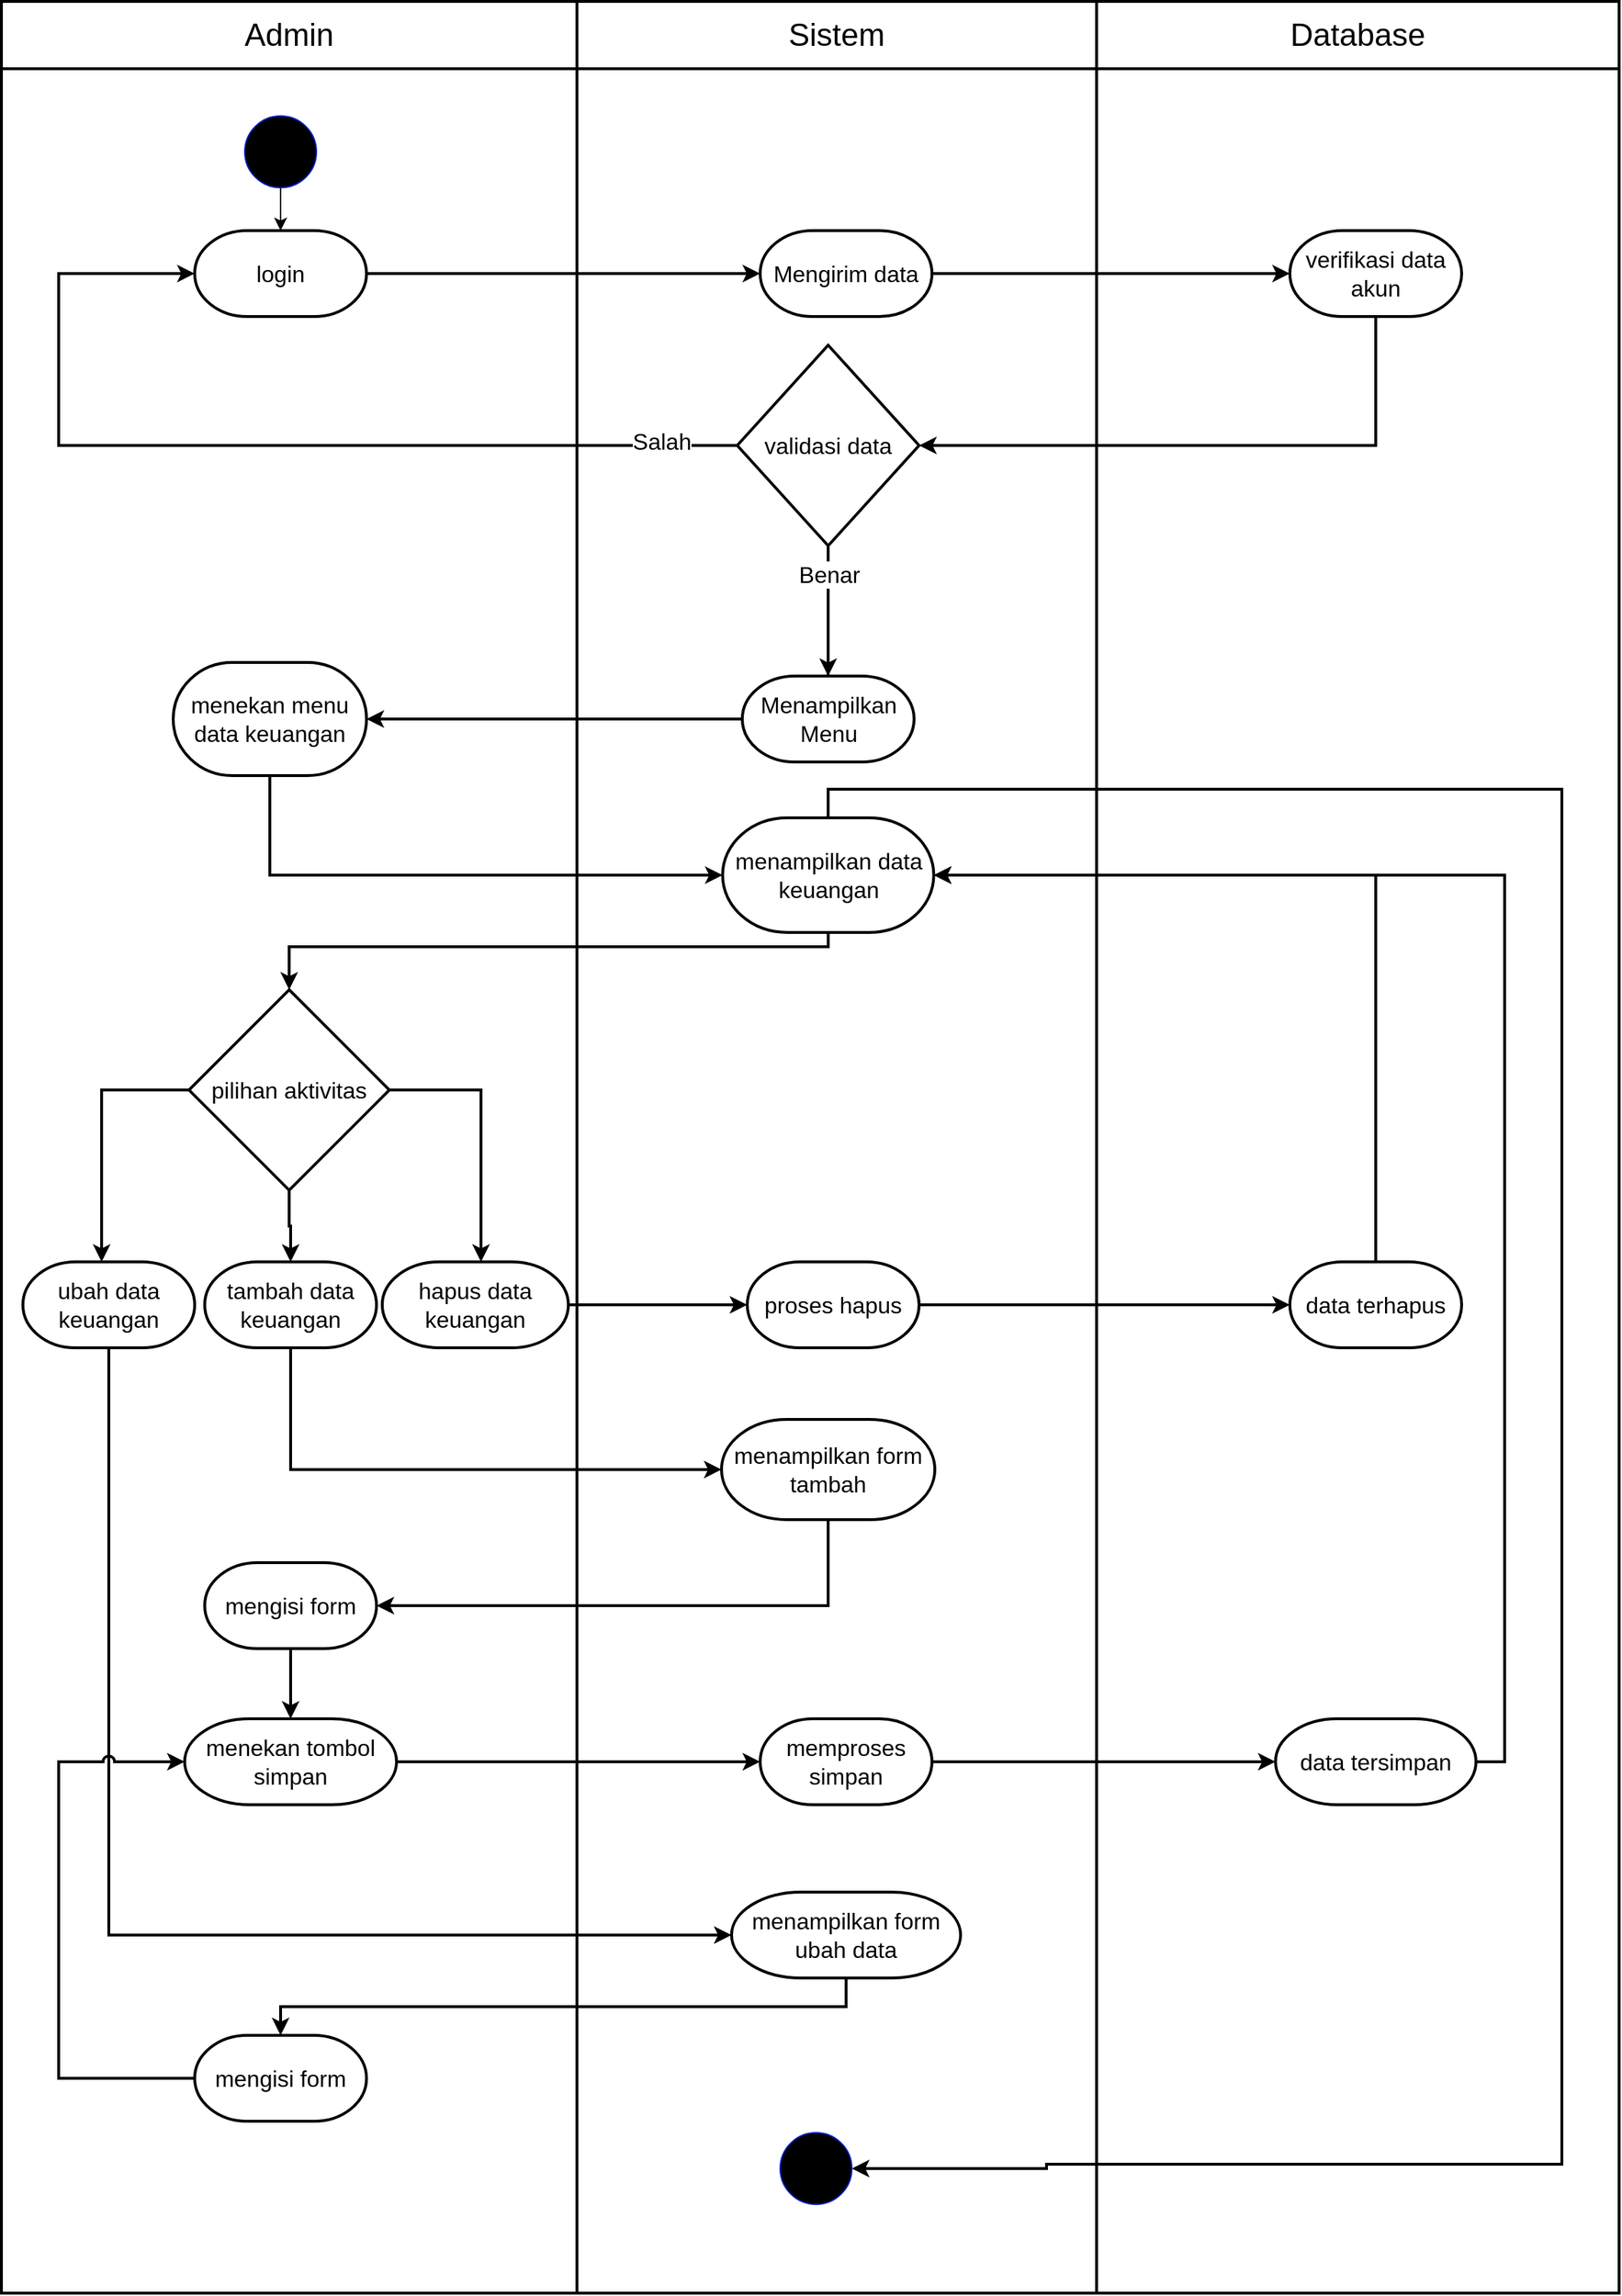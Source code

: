<mxfile version="20.6.0" type="github"><diagram id="wJy6cZaMYGYDjDs5JqBS" name="Page-1"><mxGraphModel dx="2593" dy="723" grid="1" gridSize="10" guides="1" tooltips="1" connect="1" arrows="1" fold="1" page="1" pageScale="1" pageWidth="1150" pageHeight="100" math="0" shadow="0"><root><mxCell id="0"/><mxCell id="1" parent="0"/><mxCell id="rd6UgmXOLci3P9RoIJpl-35" value="" style="shape=table;startSize=0;container=1;collapsible=0;childLayout=tableLayout;strokeWidth=2;fontSize=15;" parent="1" vertex="1"><mxGeometry y="10" width="1130" height="1600" as="geometry"/></mxCell><mxCell id="rd6UgmXOLci3P9RoIJpl-36" value="" style="shape=partialRectangle;collapsible=0;dropTarget=0;fillColor=none;top=0;left=0;bottom=0;right=0;points=[[0,0.5],[1,0.5]];portConstraint=eastwest;" parent="rd6UgmXOLci3P9RoIJpl-35" vertex="1"><mxGeometry width="1130" height="47" as="geometry"/></mxCell><mxCell id="rd6UgmXOLci3P9RoIJpl-37" value="&lt;font style=&quot;font-size: 22px&quot;&gt;Admin&lt;/font&gt;" style="shape=partialRectangle;html=1;whiteSpace=wrap;connectable=0;overflow=hidden;fillColor=none;top=0;left=0;bottom=0;right=0;pointerEvents=1;fontSize=18;" parent="rd6UgmXOLci3P9RoIJpl-36" vertex="1"><mxGeometry width="402" height="47" as="geometry"><mxRectangle width="402" height="47" as="alternateBounds"/></mxGeometry></mxCell><mxCell id="rd6UgmXOLci3P9RoIJpl-38" value="&lt;font style=&quot;font-size: 22px&quot;&gt;Sistem&lt;/font&gt;" style="shape=partialRectangle;html=1;whiteSpace=wrap;connectable=0;overflow=hidden;fillColor=none;top=0;left=0;bottom=0;right=0;pointerEvents=1;fontSize=18;" parent="rd6UgmXOLci3P9RoIJpl-36" vertex="1"><mxGeometry x="402" width="363" height="47" as="geometry"><mxRectangle width="363" height="47" as="alternateBounds"/></mxGeometry></mxCell><mxCell id="rd6UgmXOLci3P9RoIJpl-42" value="&lt;font style=&quot;font-size: 22px&quot;&gt;Database&lt;/font&gt;" style="shape=partialRectangle;html=1;whiteSpace=wrap;connectable=0;overflow=hidden;fillColor=none;top=0;left=0;bottom=0;right=0;pointerEvents=1;fontSize=18;" parent="rd6UgmXOLci3P9RoIJpl-36" vertex="1"><mxGeometry x="765" width="365" height="47" as="geometry"><mxRectangle width="365" height="47" as="alternateBounds"/></mxGeometry></mxCell><mxCell id="rd6UgmXOLci3P9RoIJpl-39" value="" style="shape=partialRectangle;collapsible=0;dropTarget=0;fillColor=none;top=0;left=0;bottom=0;right=0;points=[[0,0.5],[1,0.5]];portConstraint=eastwest;" parent="rd6UgmXOLci3P9RoIJpl-35" vertex="1"><mxGeometry y="47" width="1130" height="1553" as="geometry"/></mxCell><mxCell id="rd6UgmXOLci3P9RoIJpl-40" value="" style="shape=partialRectangle;html=1;whiteSpace=wrap;connectable=0;overflow=hidden;fillColor=none;top=0;left=0;bottom=0;right=0;pointerEvents=1;" parent="rd6UgmXOLci3P9RoIJpl-39" vertex="1"><mxGeometry width="402" height="1553" as="geometry"><mxRectangle width="402" height="1553" as="alternateBounds"/></mxGeometry></mxCell><mxCell id="rd6UgmXOLci3P9RoIJpl-41" value="" style="shape=partialRectangle;html=1;whiteSpace=wrap;connectable=0;overflow=hidden;fillColor=none;top=0;left=0;bottom=0;right=0;pointerEvents=1;" parent="rd6UgmXOLci3P9RoIJpl-39" vertex="1"><mxGeometry x="402" width="363" height="1553" as="geometry"><mxRectangle width="363" height="1553" as="alternateBounds"/></mxGeometry></mxCell><mxCell id="rd6UgmXOLci3P9RoIJpl-43" style="shape=partialRectangle;html=1;whiteSpace=wrap;connectable=0;overflow=hidden;fillColor=none;top=0;left=0;bottom=0;right=0;pointerEvents=1;" parent="rd6UgmXOLci3P9RoIJpl-39" vertex="1"><mxGeometry x="765" width="365" height="1553" as="geometry"><mxRectangle width="365" height="1553" as="alternateBounds"/></mxGeometry></mxCell><mxCell id="rd6UgmXOLci3P9RoIJpl-46" style="edgeStyle=orthogonalEdgeStyle;rounded=0;orthogonalLoop=1;jettySize=auto;html=1;exitX=0.5;exitY=1;exitDx=0;exitDy=0;entryX=0.5;entryY=0;entryDx=0;entryDy=0;entryPerimeter=0;" parent="1" source="rd6UgmXOLci3P9RoIJpl-44" target="rd6UgmXOLci3P9RoIJpl-45" edge="1"><mxGeometry relative="1" as="geometry"/></mxCell><mxCell id="rd6UgmXOLci3P9RoIJpl-44" value="" style="ellipse;whiteSpace=wrap;html=1;aspect=fixed;fillColor=#000000;fontColor=#ffffff;strokeColor=#001DBC;" parent="1" vertex="1"><mxGeometry x="170" y="90" width="50" height="50" as="geometry"/></mxCell><mxCell id="rd6UgmXOLci3P9RoIJpl-52" style="edgeStyle=orthogonalEdgeStyle;rounded=0;orthogonalLoop=1;jettySize=auto;html=1;entryX=0;entryY=0.5;entryDx=0;entryDy=0;entryPerimeter=0;fontSize=16;startArrow=none;startFill=0;endArrow=classic;endFill=1;endSize=6;strokeColor=default;strokeWidth=2;" parent="1" source="rd6UgmXOLci3P9RoIJpl-45" target="rd6UgmXOLci3P9RoIJpl-51" edge="1"><mxGeometry relative="1" as="geometry"/></mxCell><mxCell id="rd6UgmXOLci3P9RoIJpl-45" value="&lt;font style=&quot;font-size: 16px&quot;&gt;login&lt;/font&gt;" style="strokeWidth=2;html=1;shape=mxgraph.flowchart.terminator;whiteSpace=wrap;fillColor=#FFFFFF;" parent="1" vertex="1"><mxGeometry x="135" y="170" width="120" height="60" as="geometry"/></mxCell><mxCell id="rd6UgmXOLci3P9RoIJpl-54" style="edgeStyle=orthogonalEdgeStyle;rounded=0;orthogonalLoop=1;jettySize=auto;html=1;entryX=1;entryY=0.5;entryDx=0;entryDy=0;fontSize=16;startArrow=none;startFill=0;endArrow=classic;endFill=1;endSize=6;strokeColor=default;strokeWidth=2;" parent="1" source="rd6UgmXOLci3P9RoIJpl-48" target="rd6UgmXOLci3P9RoIJpl-50" edge="1"><mxGeometry relative="1" as="geometry"><Array as="points"><mxPoint x="960" y="320"/></Array></mxGeometry></mxCell><mxCell id="rd6UgmXOLci3P9RoIJpl-48" value="&lt;span style=&quot;font-size: 16px&quot;&gt;verifikasi data akun&lt;/span&gt;" style="strokeWidth=2;html=1;shape=mxgraph.flowchart.terminator;whiteSpace=wrap;fillColor=#FFFFFF;" parent="1" vertex="1"><mxGeometry x="900" y="170" width="120" height="60" as="geometry"/></mxCell><mxCell id="rd6UgmXOLci3P9RoIJpl-55" style="edgeStyle=orthogonalEdgeStyle;rounded=0;orthogonalLoop=1;jettySize=auto;html=1;exitX=0;exitY=0.5;exitDx=0;exitDy=0;entryX=0;entryY=0.5;entryDx=0;entryDy=0;entryPerimeter=0;fontSize=16;startArrow=none;startFill=0;endArrow=classic;endFill=1;endSize=6;strokeColor=default;strokeWidth=2;" parent="1" source="rd6UgmXOLci3P9RoIJpl-50" target="rd6UgmXOLci3P9RoIJpl-45" edge="1"><mxGeometry relative="1" as="geometry"><Array as="points"><mxPoint x="40" y="320"/><mxPoint x="40" y="200"/></Array></mxGeometry></mxCell><mxCell id="rd6UgmXOLci3P9RoIJpl-56" value="Salah" style="edgeLabel;html=1;align=center;verticalAlign=middle;resizable=0;points=[];fontSize=16;" parent="rd6UgmXOLci3P9RoIJpl-55" vertex="1" connectable="0"><mxGeometry x="-0.622" y="-3" relative="1" as="geometry"><mxPoint x="77" as="offset"/></mxGeometry></mxCell><mxCell id="rd6UgmXOLci3P9RoIJpl-58" value="Benar" style="edgeStyle=orthogonalEdgeStyle;rounded=0;orthogonalLoop=1;jettySize=auto;html=1;entryX=0.5;entryY=0;entryDx=0;entryDy=0;entryPerimeter=0;fontSize=16;startArrow=none;startFill=0;endArrow=classic;endFill=1;endSize=6;strokeColor=default;strokeWidth=2;" parent="1" source="rd6UgmXOLci3P9RoIJpl-50" target="rd6UgmXOLci3P9RoIJpl-57" edge="1"><mxGeometry x="-0.555" relative="1" as="geometry"><Array as="points"><mxPoint x="578" y="480"/><mxPoint x="578" y="480"/></Array><mxPoint as="offset"/></mxGeometry></mxCell><mxCell id="rd6UgmXOLci3P9RoIJpl-50" value="&lt;font style=&quot;font-size: 16px&quot;&gt;validasi data&lt;/font&gt;" style="rhombus;whiteSpace=wrap;html=1;rounded=0;shadow=0;glass=0;sketch=0;fillColor=default;strokeWidth=2;" parent="1" vertex="1"><mxGeometry x="514" y="250" width="127" height="140" as="geometry"/></mxCell><mxCell id="rd6UgmXOLci3P9RoIJpl-53" style="edgeStyle=orthogonalEdgeStyle;rounded=0;orthogonalLoop=1;jettySize=auto;html=1;entryX=0;entryY=0.5;entryDx=0;entryDy=0;entryPerimeter=0;fontSize=16;startArrow=none;startFill=0;endArrow=classic;endFill=1;endSize=6;strokeColor=default;strokeWidth=2;" parent="1" source="rd6UgmXOLci3P9RoIJpl-51" target="rd6UgmXOLci3P9RoIJpl-48" edge="1"><mxGeometry relative="1" as="geometry"/></mxCell><mxCell id="rd6UgmXOLci3P9RoIJpl-51" value="&lt;font style=&quot;font-size: 16px&quot;&gt;Mengirim data&lt;/font&gt;" style="strokeWidth=2;html=1;shape=mxgraph.flowchart.terminator;whiteSpace=wrap;fillColor=#FFFFFF;" parent="1" vertex="1"><mxGeometry x="530" y="170" width="120" height="60" as="geometry"/></mxCell><mxCell id="rd6UgmXOLci3P9RoIJpl-60" style="edgeStyle=orthogonalEdgeStyle;rounded=0;orthogonalLoop=1;jettySize=auto;html=1;fontSize=16;startArrow=none;startFill=0;endArrow=classic;endFill=1;endSize=6;strokeColor=default;strokeWidth=2;" parent="1" source="rd6UgmXOLci3P9RoIJpl-57" target="rd6UgmXOLci3P9RoIJpl-59" edge="1"><mxGeometry relative="1" as="geometry"/></mxCell><mxCell id="rd6UgmXOLci3P9RoIJpl-57" value="&lt;font style=&quot;font-size: 16px&quot;&gt;Menampilkan Menu&lt;/font&gt;" style="strokeWidth=2;html=1;shape=mxgraph.flowchart.terminator;whiteSpace=wrap;fillColor=#FFFFFF;" parent="1" vertex="1"><mxGeometry x="517.5" y="481" width="120" height="60" as="geometry"/></mxCell><mxCell id="rd6UgmXOLci3P9RoIJpl-62" style="edgeStyle=orthogonalEdgeStyle;rounded=0;orthogonalLoop=1;jettySize=auto;html=1;entryX=0;entryY=0.5;entryDx=0;entryDy=0;entryPerimeter=0;fontSize=16;startArrow=none;startFill=0;endArrow=classic;endFill=1;endSize=6;strokeColor=default;strokeWidth=2;" parent="1" source="rd6UgmXOLci3P9RoIJpl-59" target="rd6UgmXOLci3P9RoIJpl-61" edge="1"><mxGeometry relative="1" as="geometry"><Array as="points"><mxPoint x="188" y="620"/></Array></mxGeometry></mxCell><mxCell id="rd6UgmXOLci3P9RoIJpl-59" value="&lt;font style=&quot;font-size: 16px&quot;&gt;menekan menu data keuangan&lt;/font&gt;" style="strokeWidth=2;html=1;shape=mxgraph.flowchart.terminator;whiteSpace=wrap;fillColor=#FFFFFF;" parent="1" vertex="1"><mxGeometry x="120" y="471.5" width="135" height="79" as="geometry"/></mxCell><mxCell id="rd6UgmXOLci3P9RoIJpl-73" style="edgeStyle=orthogonalEdgeStyle;rounded=0;orthogonalLoop=1;jettySize=auto;html=1;entryX=0.5;entryY=0;entryDx=0;entryDy=0;entryPerimeter=0;fontSize=16;startArrow=none;startFill=0;endArrow=classic;endFill=1;endSize=6;strokeColor=default;strokeWidth=2;" parent="1" source="rd6UgmXOLci3P9RoIJpl-61" target="rd6UgmXOLci3P9RoIJpl-63" edge="1"><mxGeometry relative="1" as="geometry"><Array as="points"><mxPoint x="578" y="670"/><mxPoint x="201" y="670"/></Array></mxGeometry></mxCell><mxCell id="rd6UgmXOLci3P9RoIJpl-101" style="edgeStyle=orthogonalEdgeStyle;rounded=0;jumpStyle=arc;orthogonalLoop=1;jettySize=auto;html=1;exitX=0.5;exitY=0;exitDx=0;exitDy=0;exitPerimeter=0;entryX=1;entryY=0.5;entryDx=0;entryDy=0;fontSize=16;startArrow=none;startFill=0;endArrow=classic;endFill=1;endSize=6;strokeColor=default;strokeWidth=2;" parent="1" source="rd6UgmXOLci3P9RoIJpl-61" target="rd6UgmXOLci3P9RoIJpl-100" edge="1"><mxGeometry relative="1" as="geometry"><Array as="points"><mxPoint x="578" y="560"/><mxPoint x="1090" y="560"/><mxPoint x="1090" y="1520"/><mxPoint x="730" y="1520"/><mxPoint x="730" y="1523"/></Array></mxGeometry></mxCell><mxCell id="rd6UgmXOLci3P9RoIJpl-61" value="&lt;font style=&quot;font-size: 16px&quot;&gt;menampilkan data keuangan&lt;/font&gt;" style="strokeWidth=2;html=1;shape=mxgraph.flowchart.terminator;whiteSpace=wrap;fillColor=#FFFFFF;" parent="1" vertex="1"><mxGeometry x="503.75" y="580" width="147.5" height="80" as="geometry"/></mxCell><mxCell id="rd6UgmXOLci3P9RoIJpl-69" style="edgeStyle=orthogonalEdgeStyle;rounded=0;orthogonalLoop=1;jettySize=auto;html=1;fontSize=16;startArrow=none;startFill=0;endArrow=classic;endFill=1;endSize=6;strokeColor=default;strokeWidth=2;" parent="1" source="rd6UgmXOLci3P9RoIJpl-63" target="rd6UgmXOLci3P9RoIJpl-68" edge="1"><mxGeometry relative="1" as="geometry"><Array as="points"><mxPoint x="70" y="770"/></Array></mxGeometry></mxCell><mxCell id="rd6UgmXOLci3P9RoIJpl-71" style="edgeStyle=orthogonalEdgeStyle;rounded=0;orthogonalLoop=1;jettySize=auto;html=1;fontSize=16;startArrow=none;startFill=0;endArrow=classic;endFill=1;endSize=6;strokeColor=default;strokeWidth=2;" parent="1" source="rd6UgmXOLci3P9RoIJpl-63" target="rd6UgmXOLci3P9RoIJpl-70" edge="1"><mxGeometry relative="1" as="geometry"/></mxCell><mxCell id="rd6UgmXOLci3P9RoIJpl-74" style="edgeStyle=orthogonalEdgeStyle;rounded=0;orthogonalLoop=1;jettySize=auto;html=1;fontSize=16;startArrow=none;startFill=0;endArrow=classic;endFill=1;endSize=6;strokeColor=default;strokeWidth=2;" parent="1" source="rd6UgmXOLci3P9RoIJpl-63" target="rd6UgmXOLci3P9RoIJpl-72" edge="1"><mxGeometry relative="1" as="geometry"><Array as="points"><mxPoint x="335" y="770"/></Array></mxGeometry></mxCell><mxCell id="rd6UgmXOLci3P9RoIJpl-63" value="pilihan aktivitas" style="strokeWidth=2;html=1;shape=mxgraph.flowchart.decision;whiteSpace=wrap;fontSize=16;fillColor=#FFFFFF;" parent="1" vertex="1"><mxGeometry x="131" y="700" width="140" height="140" as="geometry"/></mxCell><mxCell id="rd6UgmXOLci3P9RoIJpl-92" style="edgeStyle=orthogonalEdgeStyle;rounded=0;orthogonalLoop=1;jettySize=auto;html=1;entryX=0;entryY=0.5;entryDx=0;entryDy=0;entryPerimeter=0;fontSize=16;startArrow=none;startFill=0;endArrow=classic;endFill=1;endSize=6;strokeColor=default;strokeWidth=2;" parent="1" source="rd6UgmXOLci3P9RoIJpl-68" target="rd6UgmXOLci3P9RoIJpl-91" edge="1"><mxGeometry relative="1" as="geometry"><Array as="points"><mxPoint x="75" y="1360"/></Array></mxGeometry></mxCell><mxCell id="rd6UgmXOLci3P9RoIJpl-68" value="&lt;font style=&quot;font-size: 16px&quot;&gt;ubah data keuangan&lt;/font&gt;" style="strokeWidth=2;html=1;shape=mxgraph.flowchart.terminator;whiteSpace=wrap;fillColor=#FFFFFF;" parent="1" vertex="1"><mxGeometry x="15" y="890" width="120" height="60" as="geometry"/></mxCell><mxCell id="rd6UgmXOLci3P9RoIJpl-81" style="edgeStyle=orthogonalEdgeStyle;rounded=0;orthogonalLoop=1;jettySize=auto;html=1;entryX=0;entryY=0.5;entryDx=0;entryDy=0;entryPerimeter=0;fontSize=16;startArrow=none;startFill=0;endArrow=classic;endFill=1;endSize=6;strokeColor=default;strokeWidth=2;" parent="1" source="rd6UgmXOLci3P9RoIJpl-70" target="rd6UgmXOLci3P9RoIJpl-80" edge="1"><mxGeometry relative="1" as="geometry"><Array as="points"><mxPoint x="202" y="1035"/></Array></mxGeometry></mxCell><mxCell id="rd6UgmXOLci3P9RoIJpl-70" value="&lt;span style=&quot;font-size: 16px&quot;&gt;tambah data keuangan&lt;/span&gt;" style="strokeWidth=2;html=1;shape=mxgraph.flowchart.terminator;whiteSpace=wrap;fillColor=#FFFFFF;" parent="1" vertex="1"><mxGeometry x="142" y="890" width="120" height="60" as="geometry"/></mxCell><mxCell id="rd6UgmXOLci3P9RoIJpl-76" style="edgeStyle=orthogonalEdgeStyle;rounded=0;orthogonalLoop=1;jettySize=auto;html=1;entryX=0;entryY=0.5;entryDx=0;entryDy=0;entryPerimeter=0;fontSize=16;startArrow=none;startFill=0;endArrow=classic;endFill=1;endSize=6;strokeColor=default;strokeWidth=2;" parent="1" source="rd6UgmXOLci3P9RoIJpl-72" target="rd6UgmXOLci3P9RoIJpl-75" edge="1"><mxGeometry relative="1" as="geometry"/></mxCell><mxCell id="rd6UgmXOLci3P9RoIJpl-72" value="&lt;font style=&quot;font-size: 16px&quot;&gt;hapus data keuangan&lt;/font&gt;" style="strokeWidth=2;html=1;shape=mxgraph.flowchart.terminator;whiteSpace=wrap;fillColor=#FFFFFF;" parent="1" vertex="1"><mxGeometry x="266" y="890" width="130" height="60" as="geometry"/></mxCell><mxCell id="rd6UgmXOLci3P9RoIJpl-78" style="edgeStyle=orthogonalEdgeStyle;rounded=0;orthogonalLoop=1;jettySize=auto;html=1;entryX=0;entryY=0.5;entryDx=0;entryDy=0;entryPerimeter=0;fontSize=16;startArrow=none;startFill=0;endArrow=classic;endFill=1;endSize=6;strokeColor=default;strokeWidth=2;" parent="1" source="rd6UgmXOLci3P9RoIJpl-75" target="rd6UgmXOLci3P9RoIJpl-77" edge="1"><mxGeometry relative="1" as="geometry"/></mxCell><mxCell id="rd6UgmXOLci3P9RoIJpl-75" value="&lt;font style=&quot;font-size: 16px&quot;&gt;proses hapus&lt;/font&gt;" style="strokeWidth=2;html=1;shape=mxgraph.flowchart.terminator;whiteSpace=wrap;fillColor=#FFFFFF;" parent="1" vertex="1"><mxGeometry x="521" y="890" width="120" height="60" as="geometry"/></mxCell><mxCell id="rd6UgmXOLci3P9RoIJpl-79" style="edgeStyle=orthogonalEdgeStyle;rounded=0;orthogonalLoop=1;jettySize=auto;html=1;entryX=1;entryY=0.5;entryDx=0;entryDy=0;entryPerimeter=0;fontSize=16;startArrow=none;startFill=0;endArrow=classic;endFill=1;endSize=6;strokeColor=default;strokeWidth=2;" parent="1" source="rd6UgmXOLci3P9RoIJpl-77" target="rd6UgmXOLci3P9RoIJpl-61" edge="1"><mxGeometry relative="1" as="geometry"><Array as="points"><mxPoint x="960" y="620"/></Array></mxGeometry></mxCell><mxCell id="rd6UgmXOLci3P9RoIJpl-77" value="&lt;span style=&quot;font-size: 16px&quot;&gt;data terhapus&lt;/span&gt;" style="strokeWidth=2;html=1;shape=mxgraph.flowchart.terminator;whiteSpace=wrap;fillColor=#FFFFFF;" parent="1" vertex="1"><mxGeometry x="900" y="890" width="120" height="60" as="geometry"/></mxCell><mxCell id="rd6UgmXOLci3P9RoIJpl-83" style="edgeStyle=orthogonalEdgeStyle;rounded=0;orthogonalLoop=1;jettySize=auto;html=1;entryX=1;entryY=0.5;entryDx=0;entryDy=0;entryPerimeter=0;fontSize=16;startArrow=none;startFill=0;endArrow=classic;endFill=1;endSize=6;strokeColor=default;strokeWidth=2;" parent="1" source="rd6UgmXOLci3P9RoIJpl-80" target="rd6UgmXOLci3P9RoIJpl-82" edge="1"><mxGeometry relative="1" as="geometry"><Array as="points"><mxPoint x="578" y="1130"/></Array></mxGeometry></mxCell><mxCell id="rd6UgmXOLci3P9RoIJpl-80" value="&lt;font style=&quot;font-size: 16px&quot;&gt;menampilkan form tambah&lt;/font&gt;" style="strokeWidth=2;html=1;shape=mxgraph.flowchart.terminator;whiteSpace=wrap;fillColor=#FFFFFF;" parent="1" vertex="1"><mxGeometry x="503" y="1000" width="149" height="70" as="geometry"/></mxCell><mxCell id="rd6UgmXOLci3P9RoIJpl-85" style="edgeStyle=orthogonalEdgeStyle;rounded=0;orthogonalLoop=1;jettySize=auto;html=1;exitX=0.5;exitY=1;exitDx=0;exitDy=0;exitPerimeter=0;entryX=0.5;entryY=0;entryDx=0;entryDy=0;entryPerimeter=0;fontSize=16;startArrow=none;startFill=0;endArrow=classic;endFill=1;endSize=6;strokeColor=default;strokeWidth=2;" parent="1" source="rd6UgmXOLci3P9RoIJpl-82" target="rd6UgmXOLci3P9RoIJpl-84" edge="1"><mxGeometry relative="1" as="geometry"/></mxCell><mxCell id="rd6UgmXOLci3P9RoIJpl-82" value="&lt;font style=&quot;font-size: 16px&quot;&gt;mengisi form&lt;/font&gt;" style="strokeWidth=2;html=1;shape=mxgraph.flowchart.terminator;whiteSpace=wrap;fillColor=#FFFFFF;" parent="1" vertex="1"><mxGeometry x="142" y="1100" width="120" height="60" as="geometry"/></mxCell><mxCell id="rd6UgmXOLci3P9RoIJpl-87" style="edgeStyle=orthogonalEdgeStyle;rounded=0;orthogonalLoop=1;jettySize=auto;html=1;entryX=0;entryY=0.5;entryDx=0;entryDy=0;entryPerimeter=0;fontSize=16;startArrow=none;startFill=0;endArrow=classic;endFill=1;endSize=6;strokeColor=default;strokeWidth=2;" parent="1" source="rd6UgmXOLci3P9RoIJpl-84" target="rd6UgmXOLci3P9RoIJpl-86" edge="1"><mxGeometry relative="1" as="geometry"/></mxCell><mxCell id="rd6UgmXOLci3P9RoIJpl-84" value="&lt;font style=&quot;font-size: 16px&quot;&gt;menekan tombol simpan&lt;/font&gt;" style="strokeWidth=2;html=1;shape=mxgraph.flowchart.terminator;whiteSpace=wrap;fillColor=#FFFFFF;" parent="1" vertex="1"><mxGeometry x="128" y="1209" width="148" height="60" as="geometry"/></mxCell><mxCell id="rd6UgmXOLci3P9RoIJpl-89" style="edgeStyle=orthogonalEdgeStyle;rounded=0;orthogonalLoop=1;jettySize=auto;html=1;entryX=0;entryY=0.5;entryDx=0;entryDy=0;entryPerimeter=0;fontSize=16;startArrow=none;startFill=0;endArrow=classic;endFill=1;endSize=6;strokeColor=default;strokeWidth=2;" parent="1" source="rd6UgmXOLci3P9RoIJpl-86" target="rd6UgmXOLci3P9RoIJpl-88" edge="1"><mxGeometry relative="1" as="geometry"/></mxCell><mxCell id="rd6UgmXOLci3P9RoIJpl-86" value="&lt;font style=&quot;font-size: 16px&quot;&gt;memproses simpan&lt;/font&gt;" style="strokeWidth=2;html=1;shape=mxgraph.flowchart.terminator;whiteSpace=wrap;fillColor=#FFFFFF;" parent="1" vertex="1"><mxGeometry x="530" y="1209" width="120" height="60" as="geometry"/></mxCell><mxCell id="rd6UgmXOLci3P9RoIJpl-90" style="edgeStyle=orthogonalEdgeStyle;rounded=0;orthogonalLoop=1;jettySize=auto;html=1;exitX=1;exitY=0.5;exitDx=0;exitDy=0;exitPerimeter=0;entryX=1;entryY=0.5;entryDx=0;entryDy=0;entryPerimeter=0;fontSize=16;startArrow=none;startFill=0;endArrow=classic;endFill=1;endSize=6;strokeColor=default;strokeWidth=2;" parent="1" source="rd6UgmXOLci3P9RoIJpl-88" target="rd6UgmXOLci3P9RoIJpl-61" edge="1"><mxGeometry relative="1" as="geometry"/></mxCell><mxCell id="rd6UgmXOLci3P9RoIJpl-88" value="&lt;font style=&quot;font-size: 16px&quot;&gt;data tersimpan&lt;/font&gt;" style="strokeWidth=2;html=1;shape=mxgraph.flowchart.terminator;whiteSpace=wrap;fillColor=#FFFFFF;" parent="1" vertex="1"><mxGeometry x="890" y="1209" width="140" height="60" as="geometry"/></mxCell><mxCell id="rd6UgmXOLci3P9RoIJpl-94" style="edgeStyle=orthogonalEdgeStyle;rounded=0;orthogonalLoop=1;jettySize=auto;html=1;exitX=0.5;exitY=1;exitDx=0;exitDy=0;exitPerimeter=0;fontSize=16;startArrow=none;startFill=0;endArrow=classic;endFill=1;endSize=6;strokeColor=default;strokeWidth=2;" parent="1" source="rd6UgmXOLci3P9RoIJpl-91" target="rd6UgmXOLci3P9RoIJpl-93" edge="1"><mxGeometry relative="1" as="geometry"/></mxCell><mxCell id="rd6UgmXOLci3P9RoIJpl-91" value="&lt;font style=&quot;font-size: 16px&quot;&gt;menampilkan form ubah data&lt;/font&gt;" style="strokeWidth=2;html=1;shape=mxgraph.flowchart.terminator;whiteSpace=wrap;fillColor=#FFFFFF;" parent="1" vertex="1"><mxGeometry x="510" y="1330" width="160" height="60" as="geometry"/></mxCell><mxCell id="rd6UgmXOLci3P9RoIJpl-99" style="edgeStyle=orthogonalEdgeStyle;rounded=0;jumpStyle=arc;orthogonalLoop=1;jettySize=auto;html=1;exitX=0;exitY=0.5;exitDx=0;exitDy=0;exitPerimeter=0;entryX=0;entryY=0.5;entryDx=0;entryDy=0;entryPerimeter=0;fontSize=16;startArrow=none;startFill=0;endArrow=classic;endFill=1;endSize=6;strokeColor=default;strokeWidth=2;" parent="1" source="rd6UgmXOLci3P9RoIJpl-93" target="rd6UgmXOLci3P9RoIJpl-84" edge="1"><mxGeometry relative="1" as="geometry"><Array as="points"><mxPoint x="40" y="1460"/><mxPoint x="40" y="1239"/></Array></mxGeometry></mxCell><mxCell id="rd6UgmXOLci3P9RoIJpl-93" value="&lt;font style=&quot;font-size: 16px&quot;&gt;mengisi form&lt;/font&gt;" style="strokeWidth=2;html=1;shape=mxgraph.flowchart.terminator;whiteSpace=wrap;fillColor=#FFFFFF;" parent="1" vertex="1"><mxGeometry x="135" y="1430" width="120" height="60" as="geometry"/></mxCell><mxCell id="rd6UgmXOLci3P9RoIJpl-100" value="" style="ellipse;whiteSpace=wrap;html=1;aspect=fixed;fillColor=#000000;fontColor=#ffffff;strokeColor=#001DBC;" parent="1" vertex="1"><mxGeometry x="544" y="1498" width="50" height="50" as="geometry"/></mxCell></root></mxGraphModel></diagram></mxfile>
